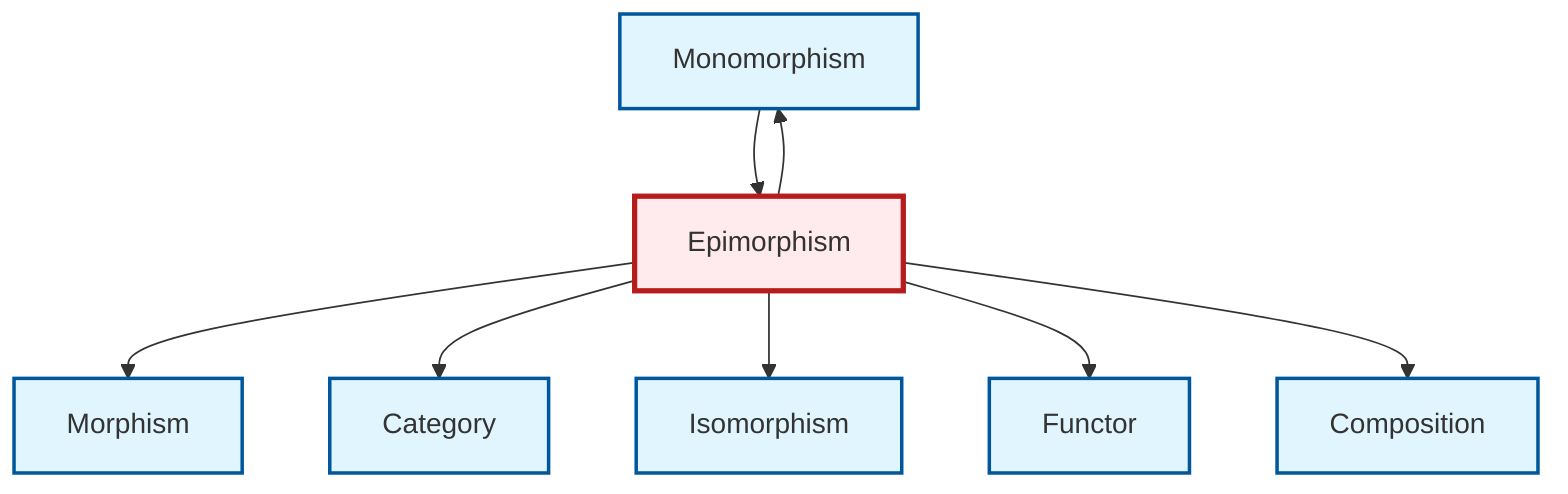 graph TD
    classDef definition fill:#e1f5fe,stroke:#01579b,stroke-width:2px
    classDef theorem fill:#f3e5f5,stroke:#4a148c,stroke-width:2px
    classDef axiom fill:#fff3e0,stroke:#e65100,stroke-width:2px
    classDef example fill:#e8f5e9,stroke:#1b5e20,stroke-width:2px
    classDef current fill:#ffebee,stroke:#b71c1c,stroke-width:3px
    def-composition["Composition"]:::definition
    def-isomorphism["Isomorphism"]:::definition
    def-morphism["Morphism"]:::definition
    def-category["Category"]:::definition
    def-monomorphism["Monomorphism"]:::definition
    def-epimorphism["Epimorphism"]:::definition
    def-functor["Functor"]:::definition
    def-epimorphism --> def-morphism
    def-epimorphism --> def-monomorphism
    def-epimorphism --> def-category
    def-monomorphism --> def-epimorphism
    def-epimorphism --> def-isomorphism
    def-epimorphism --> def-functor
    def-epimorphism --> def-composition
    class def-epimorphism current